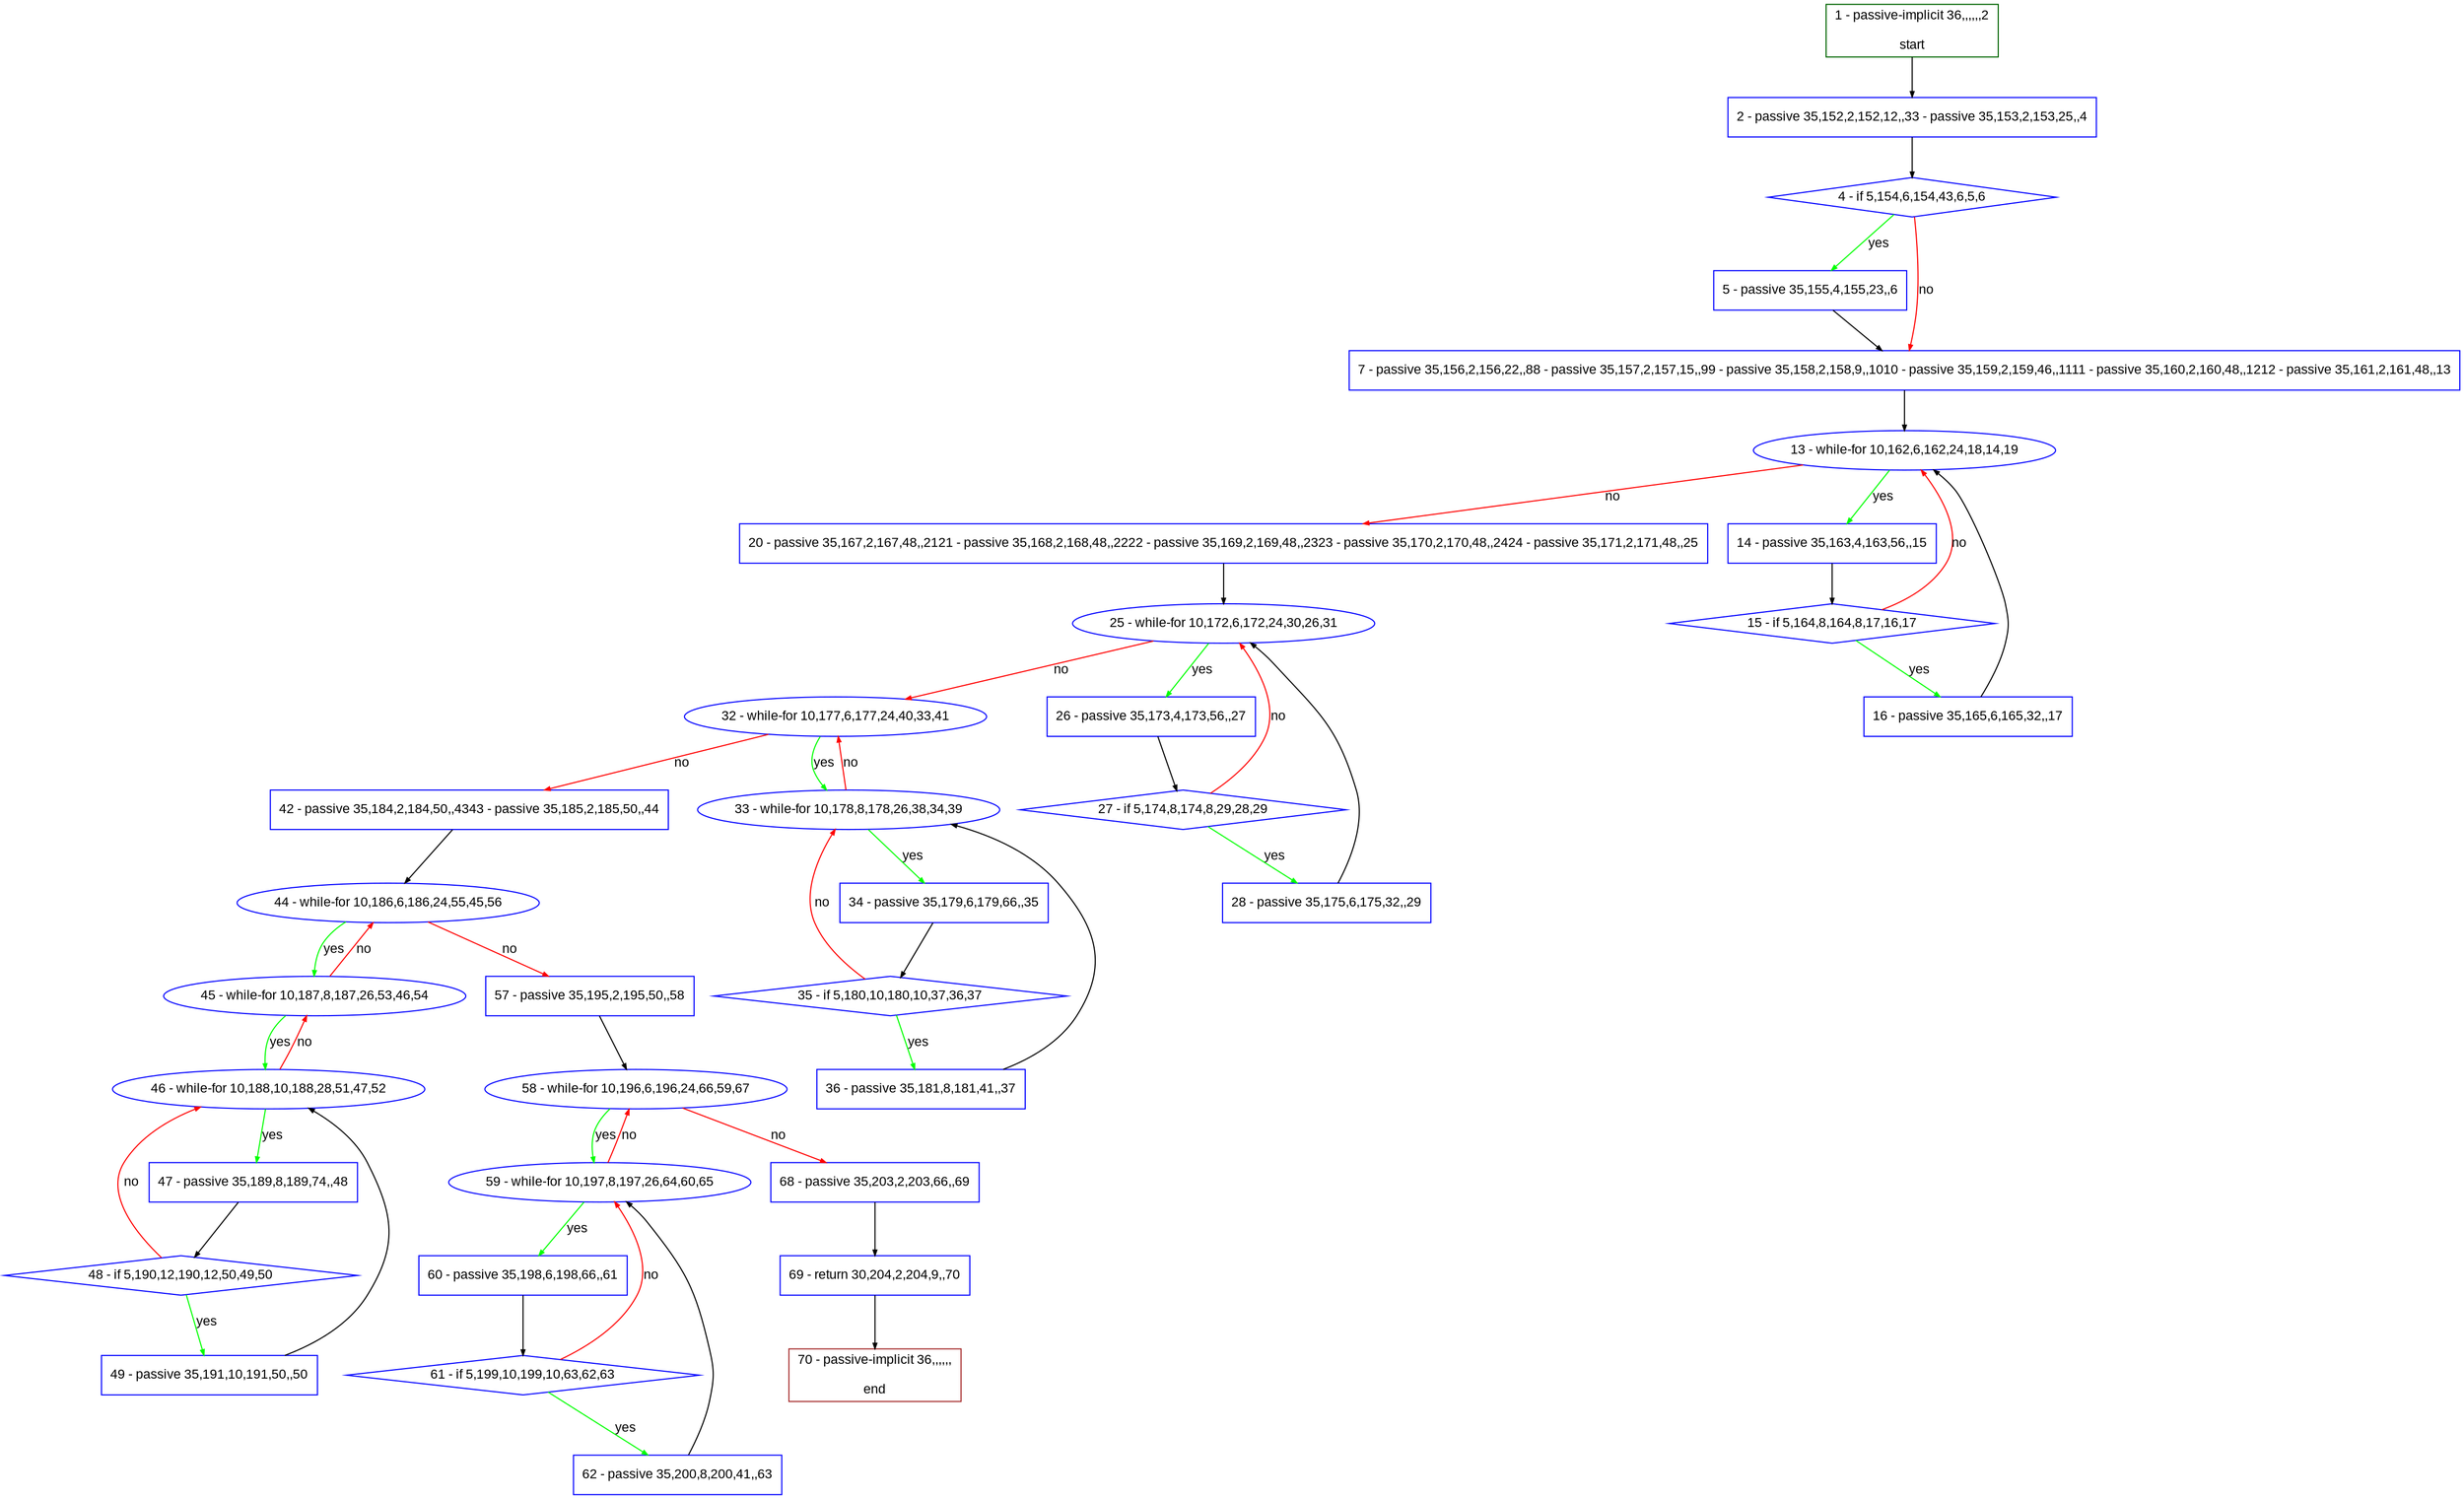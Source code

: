 digraph "" {
  graph [pack="true", label="", fontsize="12", packmode="clust", fontname="Arial", fillcolor="#FFFFCC", bgcolor="white", style="rounded,filled", compound="true"];
  node [node_initialized="no", label="", color="grey", fontsize="12", fillcolor="white", fontname="Arial", style="filled", shape="rectangle", compound="true", fixedsize="false"];
  edge [fontcolor="black", arrowhead="normal", arrowtail="none", arrowsize="0.5", ltail="", label="", color="black", fontsize="12", lhead="", fontname="Arial", dir="forward", compound="true"];
  __N1 [label="2 - passive 35,152,2,152,12,,33 - passive 35,153,2,153,25,,4", color="#0000ff", fillcolor="#ffffff", style="filled", shape="box"];
  __N2 [label="1 - passive-implicit 36,,,,,,2\n\nstart", color="#006400", fillcolor="#ffffff", style="filled", shape="box"];
  __N3 [label="4 - if 5,154,6,154,43,6,5,6", color="#0000ff", fillcolor="#ffffff", style="filled", shape="diamond"];
  __N4 [label="5 - passive 35,155,4,155,23,,6", color="#0000ff", fillcolor="#ffffff", style="filled", shape="box"];
  __N5 [label="7 - passive 35,156,2,156,22,,88 - passive 35,157,2,157,15,,99 - passive 35,158,2,158,9,,1010 - passive 35,159,2,159,46,,1111 - passive 35,160,2,160,48,,1212 - passive 35,161,2,161,48,,13", color="#0000ff", fillcolor="#ffffff", style="filled", shape="box"];
  __N6 [label="13 - while-for 10,162,6,162,24,18,14,19", color="#0000ff", fillcolor="#ffffff", style="filled", shape="oval"];
  __N7 [label="14 - passive 35,163,4,163,56,,15", color="#0000ff", fillcolor="#ffffff", style="filled", shape="box"];
  __N8 [label="20 - passive 35,167,2,167,48,,2121 - passive 35,168,2,168,48,,2222 - passive 35,169,2,169,48,,2323 - passive 35,170,2,170,48,,2424 - passive 35,171,2,171,48,,25", color="#0000ff", fillcolor="#ffffff", style="filled", shape="box"];
  __N9 [label="15 - if 5,164,8,164,8,17,16,17", color="#0000ff", fillcolor="#ffffff", style="filled", shape="diamond"];
  __N10 [label="16 - passive 35,165,6,165,32,,17", color="#0000ff", fillcolor="#ffffff", style="filled", shape="box"];
  __N11 [label="25 - while-for 10,172,6,172,24,30,26,31", color="#0000ff", fillcolor="#ffffff", style="filled", shape="oval"];
  __N12 [label="26 - passive 35,173,4,173,56,,27", color="#0000ff", fillcolor="#ffffff", style="filled", shape="box"];
  __N13 [label="32 - while-for 10,177,6,177,24,40,33,41", color="#0000ff", fillcolor="#ffffff", style="filled", shape="oval"];
  __N14 [label="27 - if 5,174,8,174,8,29,28,29", color="#0000ff", fillcolor="#ffffff", style="filled", shape="diamond"];
  __N15 [label="28 - passive 35,175,6,175,32,,29", color="#0000ff", fillcolor="#ffffff", style="filled", shape="box"];
  __N16 [label="33 - while-for 10,178,8,178,26,38,34,39", color="#0000ff", fillcolor="#ffffff", style="filled", shape="oval"];
  __N17 [label="42 - passive 35,184,2,184,50,,4343 - passive 35,185,2,185,50,,44", color="#0000ff", fillcolor="#ffffff", style="filled", shape="box"];
  __N18 [label="34 - passive 35,179,6,179,66,,35", color="#0000ff", fillcolor="#ffffff", style="filled", shape="box"];
  __N19 [label="35 - if 5,180,10,180,10,37,36,37", color="#0000ff", fillcolor="#ffffff", style="filled", shape="diamond"];
  __N20 [label="36 - passive 35,181,8,181,41,,37", color="#0000ff", fillcolor="#ffffff", style="filled", shape="box"];
  __N21 [label="44 - while-for 10,186,6,186,24,55,45,56", color="#0000ff", fillcolor="#ffffff", style="filled", shape="oval"];
  __N22 [label="45 - while-for 10,187,8,187,26,53,46,54", color="#0000ff", fillcolor="#ffffff", style="filled", shape="oval"];
  __N23 [label="57 - passive 35,195,2,195,50,,58", color="#0000ff", fillcolor="#ffffff", style="filled", shape="box"];
  __N24 [label="46 - while-for 10,188,10,188,28,51,47,52", color="#0000ff", fillcolor="#ffffff", style="filled", shape="oval"];
  __N25 [label="47 - passive 35,189,8,189,74,,48", color="#0000ff", fillcolor="#ffffff", style="filled", shape="box"];
  __N26 [label="48 - if 5,190,12,190,12,50,49,50", color="#0000ff", fillcolor="#ffffff", style="filled", shape="diamond"];
  __N27 [label="49 - passive 35,191,10,191,50,,50", color="#0000ff", fillcolor="#ffffff", style="filled", shape="box"];
  __N28 [label="58 - while-for 10,196,6,196,24,66,59,67", color="#0000ff", fillcolor="#ffffff", style="filled", shape="oval"];
  __N29 [label="59 - while-for 10,197,8,197,26,64,60,65", color="#0000ff", fillcolor="#ffffff", style="filled", shape="oval"];
  __N30 [label="68 - passive 35,203,2,203,66,,69", color="#0000ff", fillcolor="#ffffff", style="filled", shape="box"];
  __N31 [label="60 - passive 35,198,6,198,66,,61", color="#0000ff", fillcolor="#ffffff", style="filled", shape="box"];
  __N32 [label="61 - if 5,199,10,199,10,63,62,63", color="#0000ff", fillcolor="#ffffff", style="filled", shape="diamond"];
  __N33 [label="62 - passive 35,200,8,200,41,,63", color="#0000ff", fillcolor="#ffffff", style="filled", shape="box"];
  __N34 [label="69 - return 30,204,2,204,9,,70", color="#0000ff", fillcolor="#ffffff", style="filled", shape="box"];
  __N35 [label="70 - passive-implicit 36,,,,,,\n\nend", color="#a52a2a", fillcolor="#ffffff", style="filled", shape="box"];
  __N2 -> __N1 [arrowhead="normal", arrowtail="none", color="#000000", label="", dir="forward"];
  __N1 -> __N3 [arrowhead="normal", arrowtail="none", color="#000000", label="", dir="forward"];
  __N3 -> __N4 [arrowhead="normal", arrowtail="none", color="#00ff00", label="yes", dir="forward"];
  __N3 -> __N5 [arrowhead="normal", arrowtail="none", color="#ff0000", label="no", dir="forward"];
  __N4 -> __N5 [arrowhead="normal", arrowtail="none", color="#000000", label="", dir="forward"];
  __N5 -> __N6 [arrowhead="normal", arrowtail="none", color="#000000", label="", dir="forward"];
  __N6 -> __N7 [arrowhead="normal", arrowtail="none", color="#00ff00", label="yes", dir="forward"];
  __N6 -> __N8 [arrowhead="normal", arrowtail="none", color="#ff0000", label="no", dir="forward"];
  __N7 -> __N9 [arrowhead="normal", arrowtail="none", color="#000000", label="", dir="forward"];
  __N9 -> __N6 [arrowhead="normal", arrowtail="none", color="#ff0000", label="no", dir="forward"];
  __N9 -> __N10 [arrowhead="normal", arrowtail="none", color="#00ff00", label="yes", dir="forward"];
  __N10 -> __N6 [arrowhead="normal", arrowtail="none", color="#000000", label="", dir="forward"];
  __N8 -> __N11 [arrowhead="normal", arrowtail="none", color="#000000", label="", dir="forward"];
  __N11 -> __N12 [arrowhead="normal", arrowtail="none", color="#00ff00", label="yes", dir="forward"];
  __N11 -> __N13 [arrowhead="normal", arrowtail="none", color="#ff0000", label="no", dir="forward"];
  __N12 -> __N14 [arrowhead="normal", arrowtail="none", color="#000000", label="", dir="forward"];
  __N14 -> __N11 [arrowhead="normal", arrowtail="none", color="#ff0000", label="no", dir="forward"];
  __N14 -> __N15 [arrowhead="normal", arrowtail="none", color="#00ff00", label="yes", dir="forward"];
  __N15 -> __N11 [arrowhead="normal", arrowtail="none", color="#000000", label="", dir="forward"];
  __N13 -> __N16 [arrowhead="normal", arrowtail="none", color="#00ff00", label="yes", dir="forward"];
  __N16 -> __N13 [arrowhead="normal", arrowtail="none", color="#ff0000", label="no", dir="forward"];
  __N13 -> __N17 [arrowhead="normal", arrowtail="none", color="#ff0000", label="no", dir="forward"];
  __N16 -> __N18 [arrowhead="normal", arrowtail="none", color="#00ff00", label="yes", dir="forward"];
  __N18 -> __N19 [arrowhead="normal", arrowtail="none", color="#000000", label="", dir="forward"];
  __N19 -> __N16 [arrowhead="normal", arrowtail="none", color="#ff0000", label="no", dir="forward"];
  __N19 -> __N20 [arrowhead="normal", arrowtail="none", color="#00ff00", label="yes", dir="forward"];
  __N20 -> __N16 [arrowhead="normal", arrowtail="none", color="#000000", label="", dir="forward"];
  __N17 -> __N21 [arrowhead="normal", arrowtail="none", color="#000000", label="", dir="forward"];
  __N21 -> __N22 [arrowhead="normal", arrowtail="none", color="#00ff00", label="yes", dir="forward"];
  __N22 -> __N21 [arrowhead="normal", arrowtail="none", color="#ff0000", label="no", dir="forward"];
  __N21 -> __N23 [arrowhead="normal", arrowtail="none", color="#ff0000", label="no", dir="forward"];
  __N22 -> __N24 [arrowhead="normal", arrowtail="none", color="#00ff00", label="yes", dir="forward"];
  __N24 -> __N22 [arrowhead="normal", arrowtail="none", color="#ff0000", label="no", dir="forward"];
  __N24 -> __N25 [arrowhead="normal", arrowtail="none", color="#00ff00", label="yes", dir="forward"];
  __N25 -> __N26 [arrowhead="normal", arrowtail="none", color="#000000", label="", dir="forward"];
  __N26 -> __N24 [arrowhead="normal", arrowtail="none", color="#ff0000", label="no", dir="forward"];
  __N26 -> __N27 [arrowhead="normal", arrowtail="none", color="#00ff00", label="yes", dir="forward"];
  __N27 -> __N24 [arrowhead="normal", arrowtail="none", color="#000000", label="", dir="forward"];
  __N23 -> __N28 [arrowhead="normal", arrowtail="none", color="#000000", label="", dir="forward"];
  __N28 -> __N29 [arrowhead="normal", arrowtail="none", color="#00ff00", label="yes", dir="forward"];
  __N29 -> __N28 [arrowhead="normal", arrowtail="none", color="#ff0000", label="no", dir="forward"];
  __N28 -> __N30 [arrowhead="normal", arrowtail="none", color="#ff0000", label="no", dir="forward"];
  __N29 -> __N31 [arrowhead="normal", arrowtail="none", color="#00ff00", label="yes", dir="forward"];
  __N31 -> __N32 [arrowhead="normal", arrowtail="none", color="#000000", label="", dir="forward"];
  __N32 -> __N29 [arrowhead="normal", arrowtail="none", color="#ff0000", label="no", dir="forward"];
  __N32 -> __N33 [arrowhead="normal", arrowtail="none", color="#00ff00", label="yes", dir="forward"];
  __N33 -> __N29 [arrowhead="normal", arrowtail="none", color="#000000", label="", dir="forward"];
  __N30 -> __N34 [arrowhead="normal", arrowtail="none", color="#000000", label="", dir="forward"];
  __N34 -> __N35 [arrowhead="normal", arrowtail="none", color="#000000", label="", dir="forward"];
}

